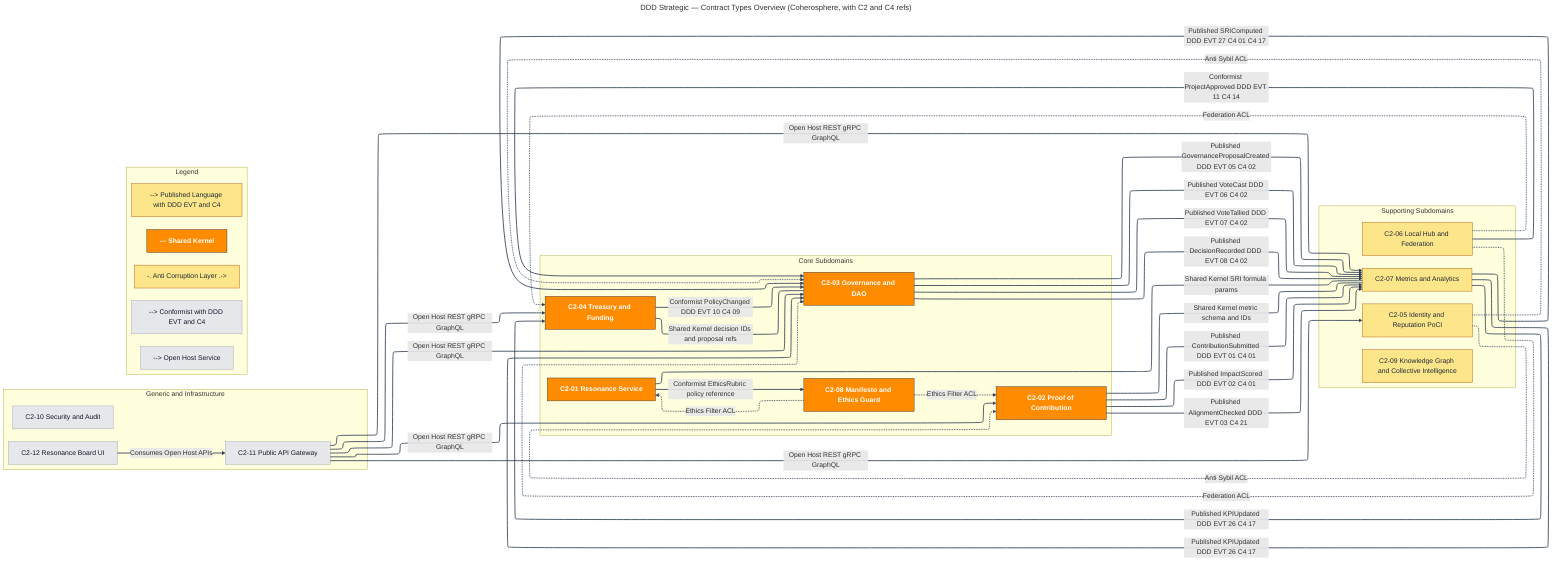 ---
title: "DDD Strategic — Contract Types Overview (Coherosphere, with C2 and C4 refs)"
config:
  layout: elk
---
flowchart LR
  %% ===== Styles =====
  classDef core fill:#ff8b00,stroke:#333,color:#fff,font-weight:bold;
  classDef support fill:#fde68a,stroke:#b45309,color:#1f2937;
  classDef generic fill:#e5e7eb,stroke:#9ca3af,color:#111827;
  linkStyle default stroke:#334155,stroke-width:2px;

  %% ===== Core Subdomains (C2 mapping) =====
  subgraph CORE["Core Subdomains"]
    GOV["C2-03 Governance and DAO"]:::core
    POC["C2-02 Proof of Contribution"]:::core
    RES["C2-01 Resonance Service"]:::core
    TRE["C2-04 Treasury and Funding"]:::core
    ETH["C2-08 Manifesto and Ethics Guard"]:::core
  end

  %% ===== Supporting =====
  subgraph SUPPORT["Supporting Subdomains"]
    ID["C2-05 Identity and Reputation PoCI"]:::support
    HUB["C2-06 Local Hub and Federation"]:::support
    MET["C2-07 Metrics and Analytics"]:::support
    KNOW["C2-09 Knowledge Graph and Collective Intelligence"]:::support
  end

  %% ===== Generic =====
  subgraph GENERIC["Generic and Infrastructure"]
    API["C2-11 Public API Gateway"]:::generic
    SEC["C2-10 Security and Audit"]:::generic
    UI["C2-12 Resonance Board UI"]:::generic
  end

  %% ===== Shared Kernel =====
  GOV ---|Shared Kernel decision IDs and proposal refs| TRE
  POC ---|Shared Kernel metric schema and IDs| MET
  RES ---|Shared Kernel SRI formula params| MET

  %% ===== Anti Corruption Layers =====
  ID -. Anti Sybil ACL .-> POC
  ID -. Anti Sybil ACL .-> GOV
  ETH -. Ethics Filter ACL .-> POC
  ETH -. Ethics Filter ACL .-> RES
  HUB -. Federation ACL .-> GOV
  HUB -. Federation ACL .-> TRE

  %% ===== Published Language edges (one event per edge, ASCII labels) =====
  %% MET -> GOV / TRE
  MET -->|Published KPIUpdated DDD EVT 26 C4 17| GOV
  MET -->|Published SRIComputed DDD EVT 27 C4 01 C4 17| GOV
  MET -->|Published KPIUpdated DDD EVT 26 C4 17| TRE

  %% GOV -> MET
  GOV -->|Published GovernanceProposalCreated DDD EVT 05 C4 02| MET
  GOV -->|Published VoteCast DDD EVT 06 C4 02| MET
  GOV -->|Published VoteTallied DDD EVT 07 C4 02| MET
  GOV -->|Published DecisionRecorded DDD EVT 08 C4 02| MET

  %% POC -> MET
  POC -->|Published ContributionSubmitted DDD EVT 01 C4 01| MET
  POC -->|Published ImpactScored DDD EVT 02 C4 01| MET
  POC -->|Published AlignmentChecked DDD EVT 03 C4 21| MET

  %% ===== Conformist edges with event refs =====
  TRE -->|Conformist PolicyChanged DDD EVT 10 C4 09| GOV
  HUB -->|Conformist ProjectApproved DDD EVT 11 C4 14| GOV
  RES -->|Conformist EthicsRubric policy reference| ETH

  %% ===== Open Host Service =====
  API -->|Open Host REST gRPC GraphQL| GOV
  API -->|Open Host REST gRPC GraphQL| POC
  API -->|Open Host REST gRPC GraphQL| TRE
  API -->|Open Host REST gRPC GraphQL| ID
  API -->|Open Host REST gRPC GraphQL| MET
  UI -->|Consumes Open Host APIs| API

  %% ===== Legend =====
  subgraph LEGEND["Legend"]
    SK["--- Shared Kernel"]:::core
    ACL["-. Anti Corruption Layer .->"]:::support
    PUB["--> Published Language with DDD EVT and C4"]:::support
    CONF["--> Conformist with DDD EVT and C4"]:::generic
    OHS["--> Open Host Service"]:::generic
  end